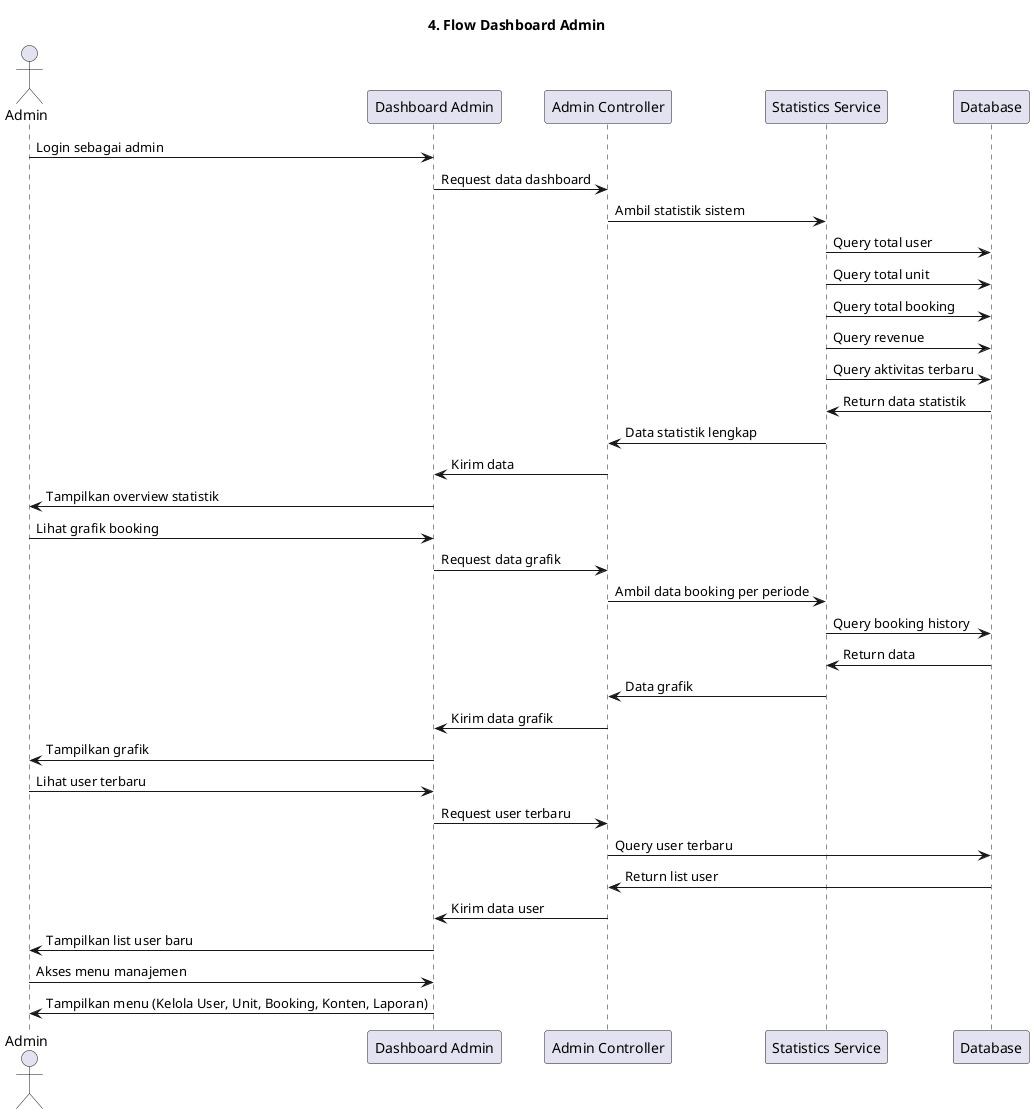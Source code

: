 @startuml 4_Flow_Dashboard_Admin
title 4. Flow Dashboard Admin

actor Admin
participant "Dashboard Admin" as Dashboard
participant "Admin Controller" as Ctrl
participant "Statistics Service" as Stats
participant Database as DB

Admin -> Dashboard: Login sebagai admin
Dashboard -> Ctrl: Request data dashboard

Ctrl -> Stats: Ambil statistik sistem
Stats -> DB: Query total user
Stats -> DB: Query total unit
Stats -> DB: Query total booking
Stats -> DB: Query revenue
Stats -> DB: Query aktivitas terbaru

DB -> Stats: Return data statistik
Stats -> Ctrl: Data statistik lengkap
Ctrl -> Dashboard: Kirim data
Dashboard -> Admin: Tampilkan overview statistik

Admin -> Dashboard: Lihat grafik booking
Dashboard -> Ctrl: Request data grafik
Ctrl -> Stats: Ambil data booking per periode
Stats -> DB: Query booking history
DB -> Stats: Return data
Stats -> Ctrl: Data grafik
Ctrl -> Dashboard: Kirim data grafik
Dashboard -> Admin: Tampilkan grafik

Admin -> Dashboard: Lihat user terbaru
Dashboard -> Ctrl: Request user terbaru
Ctrl -> DB: Query user terbaru
DB -> Ctrl: Return list user
Ctrl -> Dashboard: Kirim data user
Dashboard -> Admin: Tampilkan list user baru

Admin -> Dashboard: Akses menu manajemen
Dashboard -> Admin: Tampilkan menu (Kelola User, Unit, Booking, Konten, Laporan)

@enduml

